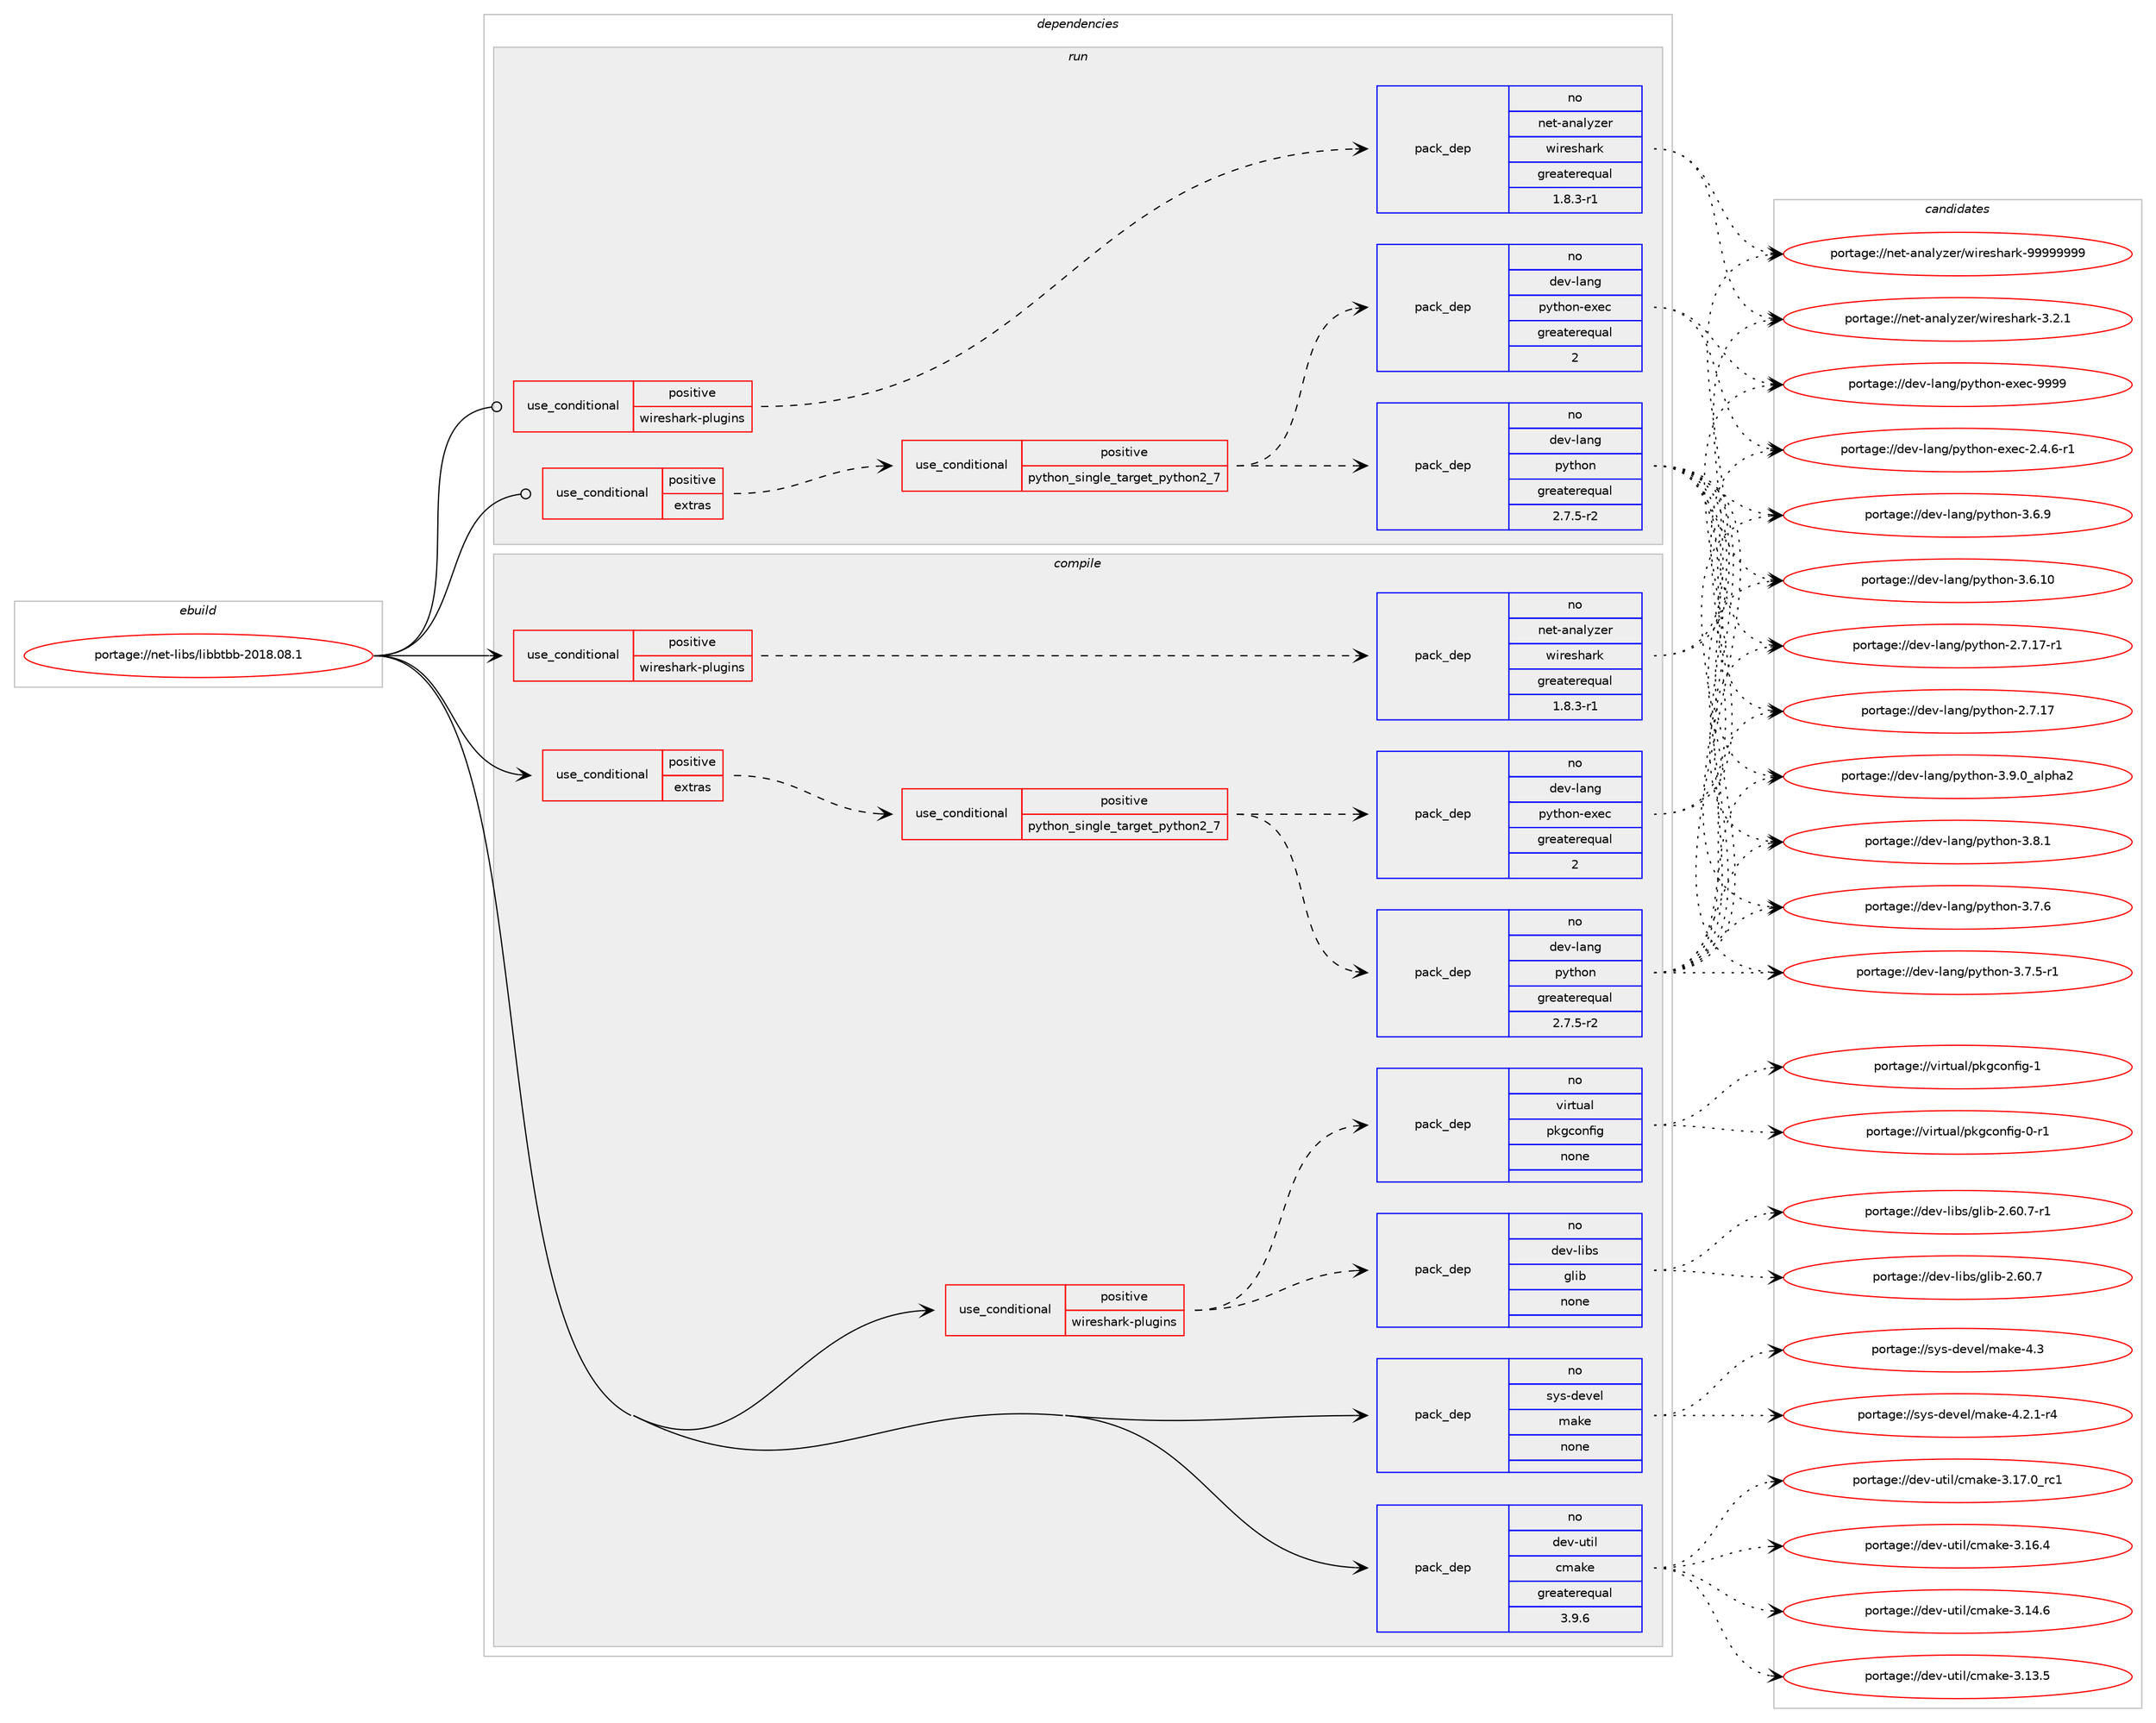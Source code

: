 digraph prolog {

# *************
# Graph options
# *************

newrank=true;
concentrate=true;
compound=true;
graph [rankdir=LR,fontname=Helvetica,fontsize=10,ranksep=1.5];#, ranksep=2.5, nodesep=0.2];
edge  [arrowhead=vee];
node  [fontname=Helvetica,fontsize=10];

# **********
# The ebuild
# **********

subgraph cluster_leftcol {
color=gray;
rank=same;
label=<<i>ebuild</i>>;
id [label="portage://net-libs/libbtbb-2018.08.1", color=red, width=4, href="../net-libs/libbtbb-2018.08.1.svg"];
}

# ****************
# The dependencies
# ****************

subgraph cluster_midcol {
color=gray;
label=<<i>dependencies</i>>;
subgraph cluster_compile {
fillcolor="#eeeeee";
style=filled;
label=<<i>compile</i>>;
subgraph cond29024 {
dependency135272 [label=<<TABLE BORDER="0" CELLBORDER="1" CELLSPACING="0" CELLPADDING="4"><TR><TD ROWSPAN="3" CELLPADDING="10">use_conditional</TD></TR><TR><TD>positive</TD></TR><TR><TD>extras</TD></TR></TABLE>>, shape=none, color=red];
subgraph cond29025 {
dependency135273 [label=<<TABLE BORDER="0" CELLBORDER="1" CELLSPACING="0" CELLPADDING="4"><TR><TD ROWSPAN="3" CELLPADDING="10">use_conditional</TD></TR><TR><TD>positive</TD></TR><TR><TD>python_single_target_python2_7</TD></TR></TABLE>>, shape=none, color=red];
subgraph pack103980 {
dependency135274 [label=<<TABLE BORDER="0" CELLBORDER="1" CELLSPACING="0" CELLPADDING="4" WIDTH="220"><TR><TD ROWSPAN="6" CELLPADDING="30">pack_dep</TD></TR><TR><TD WIDTH="110">no</TD></TR><TR><TD>dev-lang</TD></TR><TR><TD>python</TD></TR><TR><TD>greaterequal</TD></TR><TR><TD>2.7.5-r2</TD></TR></TABLE>>, shape=none, color=blue];
}
dependency135273:e -> dependency135274:w [weight=20,style="dashed",arrowhead="vee"];
subgraph pack103981 {
dependency135275 [label=<<TABLE BORDER="0" CELLBORDER="1" CELLSPACING="0" CELLPADDING="4" WIDTH="220"><TR><TD ROWSPAN="6" CELLPADDING="30">pack_dep</TD></TR><TR><TD WIDTH="110">no</TD></TR><TR><TD>dev-lang</TD></TR><TR><TD>python-exec</TD></TR><TR><TD>greaterequal</TD></TR><TR><TD>2</TD></TR></TABLE>>, shape=none, color=blue];
}
dependency135273:e -> dependency135275:w [weight=20,style="dashed",arrowhead="vee"];
}
dependency135272:e -> dependency135273:w [weight=20,style="dashed",arrowhead="vee"];
}
id:e -> dependency135272:w [weight=20,style="solid",arrowhead="vee"];
subgraph cond29026 {
dependency135276 [label=<<TABLE BORDER="0" CELLBORDER="1" CELLSPACING="0" CELLPADDING="4"><TR><TD ROWSPAN="3" CELLPADDING="10">use_conditional</TD></TR><TR><TD>positive</TD></TR><TR><TD>wireshark-plugins</TD></TR></TABLE>>, shape=none, color=red];
subgraph pack103982 {
dependency135277 [label=<<TABLE BORDER="0" CELLBORDER="1" CELLSPACING="0" CELLPADDING="4" WIDTH="220"><TR><TD ROWSPAN="6" CELLPADDING="30">pack_dep</TD></TR><TR><TD WIDTH="110">no</TD></TR><TR><TD>dev-libs</TD></TR><TR><TD>glib</TD></TR><TR><TD>none</TD></TR><TR><TD></TD></TR></TABLE>>, shape=none, color=blue];
}
dependency135276:e -> dependency135277:w [weight=20,style="dashed",arrowhead="vee"];
subgraph pack103983 {
dependency135278 [label=<<TABLE BORDER="0" CELLBORDER="1" CELLSPACING="0" CELLPADDING="4" WIDTH="220"><TR><TD ROWSPAN="6" CELLPADDING="30">pack_dep</TD></TR><TR><TD WIDTH="110">no</TD></TR><TR><TD>virtual</TD></TR><TR><TD>pkgconfig</TD></TR><TR><TD>none</TD></TR><TR><TD></TD></TR></TABLE>>, shape=none, color=blue];
}
dependency135276:e -> dependency135278:w [weight=20,style="dashed",arrowhead="vee"];
}
id:e -> dependency135276:w [weight=20,style="solid",arrowhead="vee"];
subgraph cond29027 {
dependency135279 [label=<<TABLE BORDER="0" CELLBORDER="1" CELLSPACING="0" CELLPADDING="4"><TR><TD ROWSPAN="3" CELLPADDING="10">use_conditional</TD></TR><TR><TD>positive</TD></TR><TR><TD>wireshark-plugins</TD></TR></TABLE>>, shape=none, color=red];
subgraph pack103984 {
dependency135280 [label=<<TABLE BORDER="0" CELLBORDER="1" CELLSPACING="0" CELLPADDING="4" WIDTH="220"><TR><TD ROWSPAN="6" CELLPADDING="30">pack_dep</TD></TR><TR><TD WIDTH="110">no</TD></TR><TR><TD>net-analyzer</TD></TR><TR><TD>wireshark</TD></TR><TR><TD>greaterequal</TD></TR><TR><TD>1.8.3-r1</TD></TR></TABLE>>, shape=none, color=blue];
}
dependency135279:e -> dependency135280:w [weight=20,style="dashed",arrowhead="vee"];
}
id:e -> dependency135279:w [weight=20,style="solid",arrowhead="vee"];
subgraph pack103985 {
dependency135281 [label=<<TABLE BORDER="0" CELLBORDER="1" CELLSPACING="0" CELLPADDING="4" WIDTH="220"><TR><TD ROWSPAN="6" CELLPADDING="30">pack_dep</TD></TR><TR><TD WIDTH="110">no</TD></TR><TR><TD>dev-util</TD></TR><TR><TD>cmake</TD></TR><TR><TD>greaterequal</TD></TR><TR><TD>3.9.6</TD></TR></TABLE>>, shape=none, color=blue];
}
id:e -> dependency135281:w [weight=20,style="solid",arrowhead="vee"];
subgraph pack103986 {
dependency135282 [label=<<TABLE BORDER="0" CELLBORDER="1" CELLSPACING="0" CELLPADDING="4" WIDTH="220"><TR><TD ROWSPAN="6" CELLPADDING="30">pack_dep</TD></TR><TR><TD WIDTH="110">no</TD></TR><TR><TD>sys-devel</TD></TR><TR><TD>make</TD></TR><TR><TD>none</TD></TR><TR><TD></TD></TR></TABLE>>, shape=none, color=blue];
}
id:e -> dependency135282:w [weight=20,style="solid",arrowhead="vee"];
}
subgraph cluster_compileandrun {
fillcolor="#eeeeee";
style=filled;
label=<<i>compile and run</i>>;
}
subgraph cluster_run {
fillcolor="#eeeeee";
style=filled;
label=<<i>run</i>>;
subgraph cond29028 {
dependency135283 [label=<<TABLE BORDER="0" CELLBORDER="1" CELLSPACING="0" CELLPADDING="4"><TR><TD ROWSPAN="3" CELLPADDING="10">use_conditional</TD></TR><TR><TD>positive</TD></TR><TR><TD>extras</TD></TR></TABLE>>, shape=none, color=red];
subgraph cond29029 {
dependency135284 [label=<<TABLE BORDER="0" CELLBORDER="1" CELLSPACING="0" CELLPADDING="4"><TR><TD ROWSPAN="3" CELLPADDING="10">use_conditional</TD></TR><TR><TD>positive</TD></TR><TR><TD>python_single_target_python2_7</TD></TR></TABLE>>, shape=none, color=red];
subgraph pack103987 {
dependency135285 [label=<<TABLE BORDER="0" CELLBORDER="1" CELLSPACING="0" CELLPADDING="4" WIDTH="220"><TR><TD ROWSPAN="6" CELLPADDING="30">pack_dep</TD></TR><TR><TD WIDTH="110">no</TD></TR><TR><TD>dev-lang</TD></TR><TR><TD>python</TD></TR><TR><TD>greaterequal</TD></TR><TR><TD>2.7.5-r2</TD></TR></TABLE>>, shape=none, color=blue];
}
dependency135284:e -> dependency135285:w [weight=20,style="dashed",arrowhead="vee"];
subgraph pack103988 {
dependency135286 [label=<<TABLE BORDER="0" CELLBORDER="1" CELLSPACING="0" CELLPADDING="4" WIDTH="220"><TR><TD ROWSPAN="6" CELLPADDING="30">pack_dep</TD></TR><TR><TD WIDTH="110">no</TD></TR><TR><TD>dev-lang</TD></TR><TR><TD>python-exec</TD></TR><TR><TD>greaterequal</TD></TR><TR><TD>2</TD></TR></TABLE>>, shape=none, color=blue];
}
dependency135284:e -> dependency135286:w [weight=20,style="dashed",arrowhead="vee"];
}
dependency135283:e -> dependency135284:w [weight=20,style="dashed",arrowhead="vee"];
}
id:e -> dependency135283:w [weight=20,style="solid",arrowhead="odot"];
subgraph cond29030 {
dependency135287 [label=<<TABLE BORDER="0" CELLBORDER="1" CELLSPACING="0" CELLPADDING="4"><TR><TD ROWSPAN="3" CELLPADDING="10">use_conditional</TD></TR><TR><TD>positive</TD></TR><TR><TD>wireshark-plugins</TD></TR></TABLE>>, shape=none, color=red];
subgraph pack103989 {
dependency135288 [label=<<TABLE BORDER="0" CELLBORDER="1" CELLSPACING="0" CELLPADDING="4" WIDTH="220"><TR><TD ROWSPAN="6" CELLPADDING="30">pack_dep</TD></TR><TR><TD WIDTH="110">no</TD></TR><TR><TD>net-analyzer</TD></TR><TR><TD>wireshark</TD></TR><TR><TD>greaterequal</TD></TR><TR><TD>1.8.3-r1</TD></TR></TABLE>>, shape=none, color=blue];
}
dependency135287:e -> dependency135288:w [weight=20,style="dashed",arrowhead="vee"];
}
id:e -> dependency135287:w [weight=20,style="solid",arrowhead="odot"];
}
}

# **************
# The candidates
# **************

subgraph cluster_choices {
rank=same;
color=gray;
label=<<i>candidates</i>>;

subgraph choice103980 {
color=black;
nodesep=1;
choice10010111845108971101034711212111610411111045514657464895971081121049750 [label="portage://dev-lang/python-3.9.0_alpha2", color=red, width=4,href="../dev-lang/python-3.9.0_alpha2.svg"];
choice100101118451089711010347112121116104111110455146564649 [label="portage://dev-lang/python-3.8.1", color=red, width=4,href="../dev-lang/python-3.8.1.svg"];
choice100101118451089711010347112121116104111110455146554654 [label="portage://dev-lang/python-3.7.6", color=red, width=4,href="../dev-lang/python-3.7.6.svg"];
choice1001011184510897110103471121211161041111104551465546534511449 [label="portage://dev-lang/python-3.7.5-r1", color=red, width=4,href="../dev-lang/python-3.7.5-r1.svg"];
choice100101118451089711010347112121116104111110455146544657 [label="portage://dev-lang/python-3.6.9", color=red, width=4,href="../dev-lang/python-3.6.9.svg"];
choice10010111845108971101034711212111610411111045514654464948 [label="portage://dev-lang/python-3.6.10", color=red, width=4,href="../dev-lang/python-3.6.10.svg"];
choice100101118451089711010347112121116104111110455046554649554511449 [label="portage://dev-lang/python-2.7.17-r1", color=red, width=4,href="../dev-lang/python-2.7.17-r1.svg"];
choice10010111845108971101034711212111610411111045504655464955 [label="portage://dev-lang/python-2.7.17", color=red, width=4,href="../dev-lang/python-2.7.17.svg"];
dependency135274:e -> choice10010111845108971101034711212111610411111045514657464895971081121049750:w [style=dotted,weight="100"];
dependency135274:e -> choice100101118451089711010347112121116104111110455146564649:w [style=dotted,weight="100"];
dependency135274:e -> choice100101118451089711010347112121116104111110455146554654:w [style=dotted,weight="100"];
dependency135274:e -> choice1001011184510897110103471121211161041111104551465546534511449:w [style=dotted,weight="100"];
dependency135274:e -> choice100101118451089711010347112121116104111110455146544657:w [style=dotted,weight="100"];
dependency135274:e -> choice10010111845108971101034711212111610411111045514654464948:w [style=dotted,weight="100"];
dependency135274:e -> choice100101118451089711010347112121116104111110455046554649554511449:w [style=dotted,weight="100"];
dependency135274:e -> choice10010111845108971101034711212111610411111045504655464955:w [style=dotted,weight="100"];
}
subgraph choice103981 {
color=black;
nodesep=1;
choice10010111845108971101034711212111610411111045101120101994557575757 [label="portage://dev-lang/python-exec-9999", color=red, width=4,href="../dev-lang/python-exec-9999.svg"];
choice10010111845108971101034711212111610411111045101120101994550465246544511449 [label="portage://dev-lang/python-exec-2.4.6-r1", color=red, width=4,href="../dev-lang/python-exec-2.4.6-r1.svg"];
dependency135275:e -> choice10010111845108971101034711212111610411111045101120101994557575757:w [style=dotted,weight="100"];
dependency135275:e -> choice10010111845108971101034711212111610411111045101120101994550465246544511449:w [style=dotted,weight="100"];
}
subgraph choice103982 {
color=black;
nodesep=1;
choice10010111845108105981154710310810598455046544846554511449 [label="portage://dev-libs/glib-2.60.7-r1", color=red, width=4,href="../dev-libs/glib-2.60.7-r1.svg"];
choice1001011184510810598115471031081059845504654484655 [label="portage://dev-libs/glib-2.60.7", color=red, width=4,href="../dev-libs/glib-2.60.7.svg"];
dependency135277:e -> choice10010111845108105981154710310810598455046544846554511449:w [style=dotted,weight="100"];
dependency135277:e -> choice1001011184510810598115471031081059845504654484655:w [style=dotted,weight="100"];
}
subgraph choice103983 {
color=black;
nodesep=1;
choice1181051141161179710847112107103991111101021051034549 [label="portage://virtual/pkgconfig-1", color=red, width=4,href="../virtual/pkgconfig-1.svg"];
choice11810511411611797108471121071039911111010210510345484511449 [label="portage://virtual/pkgconfig-0-r1", color=red, width=4,href="../virtual/pkgconfig-0-r1.svg"];
dependency135278:e -> choice1181051141161179710847112107103991111101021051034549:w [style=dotted,weight="100"];
dependency135278:e -> choice11810511411611797108471121071039911111010210510345484511449:w [style=dotted,weight="100"];
}
subgraph choice103984 {
color=black;
nodesep=1;
choice1101011164597110971081211221011144711910511410111510497114107455757575757575757 [label="portage://net-analyzer/wireshark-99999999", color=red, width=4,href="../net-analyzer/wireshark-99999999.svg"];
choice1101011164597110971081211221011144711910511410111510497114107455146504649 [label="portage://net-analyzer/wireshark-3.2.1", color=red, width=4,href="../net-analyzer/wireshark-3.2.1.svg"];
dependency135280:e -> choice1101011164597110971081211221011144711910511410111510497114107455757575757575757:w [style=dotted,weight="100"];
dependency135280:e -> choice1101011164597110971081211221011144711910511410111510497114107455146504649:w [style=dotted,weight="100"];
}
subgraph choice103985 {
color=black;
nodesep=1;
choice1001011184511711610510847991099710710145514649554648951149949 [label="portage://dev-util/cmake-3.17.0_rc1", color=red, width=4,href="../dev-util/cmake-3.17.0_rc1.svg"];
choice1001011184511711610510847991099710710145514649544652 [label="portage://dev-util/cmake-3.16.4", color=red, width=4,href="../dev-util/cmake-3.16.4.svg"];
choice1001011184511711610510847991099710710145514649524654 [label="portage://dev-util/cmake-3.14.6", color=red, width=4,href="../dev-util/cmake-3.14.6.svg"];
choice1001011184511711610510847991099710710145514649514653 [label="portage://dev-util/cmake-3.13.5", color=red, width=4,href="../dev-util/cmake-3.13.5.svg"];
dependency135281:e -> choice1001011184511711610510847991099710710145514649554648951149949:w [style=dotted,weight="100"];
dependency135281:e -> choice1001011184511711610510847991099710710145514649544652:w [style=dotted,weight="100"];
dependency135281:e -> choice1001011184511711610510847991099710710145514649524654:w [style=dotted,weight="100"];
dependency135281:e -> choice1001011184511711610510847991099710710145514649514653:w [style=dotted,weight="100"];
}
subgraph choice103986 {
color=black;
nodesep=1;
choice11512111545100101118101108471099710710145524651 [label="portage://sys-devel/make-4.3", color=red, width=4,href="../sys-devel/make-4.3.svg"];
choice1151211154510010111810110847109971071014552465046494511452 [label="portage://sys-devel/make-4.2.1-r4", color=red, width=4,href="../sys-devel/make-4.2.1-r4.svg"];
dependency135282:e -> choice11512111545100101118101108471099710710145524651:w [style=dotted,weight="100"];
dependency135282:e -> choice1151211154510010111810110847109971071014552465046494511452:w [style=dotted,weight="100"];
}
subgraph choice103987 {
color=black;
nodesep=1;
choice10010111845108971101034711212111610411111045514657464895971081121049750 [label="portage://dev-lang/python-3.9.0_alpha2", color=red, width=4,href="../dev-lang/python-3.9.0_alpha2.svg"];
choice100101118451089711010347112121116104111110455146564649 [label="portage://dev-lang/python-3.8.1", color=red, width=4,href="../dev-lang/python-3.8.1.svg"];
choice100101118451089711010347112121116104111110455146554654 [label="portage://dev-lang/python-3.7.6", color=red, width=4,href="../dev-lang/python-3.7.6.svg"];
choice1001011184510897110103471121211161041111104551465546534511449 [label="portage://dev-lang/python-3.7.5-r1", color=red, width=4,href="../dev-lang/python-3.7.5-r1.svg"];
choice100101118451089711010347112121116104111110455146544657 [label="portage://dev-lang/python-3.6.9", color=red, width=4,href="../dev-lang/python-3.6.9.svg"];
choice10010111845108971101034711212111610411111045514654464948 [label="portage://dev-lang/python-3.6.10", color=red, width=4,href="../dev-lang/python-3.6.10.svg"];
choice100101118451089711010347112121116104111110455046554649554511449 [label="portage://dev-lang/python-2.7.17-r1", color=red, width=4,href="../dev-lang/python-2.7.17-r1.svg"];
choice10010111845108971101034711212111610411111045504655464955 [label="portage://dev-lang/python-2.7.17", color=red, width=4,href="../dev-lang/python-2.7.17.svg"];
dependency135285:e -> choice10010111845108971101034711212111610411111045514657464895971081121049750:w [style=dotted,weight="100"];
dependency135285:e -> choice100101118451089711010347112121116104111110455146564649:w [style=dotted,weight="100"];
dependency135285:e -> choice100101118451089711010347112121116104111110455146554654:w [style=dotted,weight="100"];
dependency135285:e -> choice1001011184510897110103471121211161041111104551465546534511449:w [style=dotted,weight="100"];
dependency135285:e -> choice100101118451089711010347112121116104111110455146544657:w [style=dotted,weight="100"];
dependency135285:e -> choice10010111845108971101034711212111610411111045514654464948:w [style=dotted,weight="100"];
dependency135285:e -> choice100101118451089711010347112121116104111110455046554649554511449:w [style=dotted,weight="100"];
dependency135285:e -> choice10010111845108971101034711212111610411111045504655464955:w [style=dotted,weight="100"];
}
subgraph choice103988 {
color=black;
nodesep=1;
choice10010111845108971101034711212111610411111045101120101994557575757 [label="portage://dev-lang/python-exec-9999", color=red, width=4,href="../dev-lang/python-exec-9999.svg"];
choice10010111845108971101034711212111610411111045101120101994550465246544511449 [label="portage://dev-lang/python-exec-2.4.6-r1", color=red, width=4,href="../dev-lang/python-exec-2.4.6-r1.svg"];
dependency135286:e -> choice10010111845108971101034711212111610411111045101120101994557575757:w [style=dotted,weight="100"];
dependency135286:e -> choice10010111845108971101034711212111610411111045101120101994550465246544511449:w [style=dotted,weight="100"];
}
subgraph choice103989 {
color=black;
nodesep=1;
choice1101011164597110971081211221011144711910511410111510497114107455757575757575757 [label="portage://net-analyzer/wireshark-99999999", color=red, width=4,href="../net-analyzer/wireshark-99999999.svg"];
choice1101011164597110971081211221011144711910511410111510497114107455146504649 [label="portage://net-analyzer/wireshark-3.2.1", color=red, width=4,href="../net-analyzer/wireshark-3.2.1.svg"];
dependency135288:e -> choice1101011164597110971081211221011144711910511410111510497114107455757575757575757:w [style=dotted,weight="100"];
dependency135288:e -> choice1101011164597110971081211221011144711910511410111510497114107455146504649:w [style=dotted,weight="100"];
}
}

}
